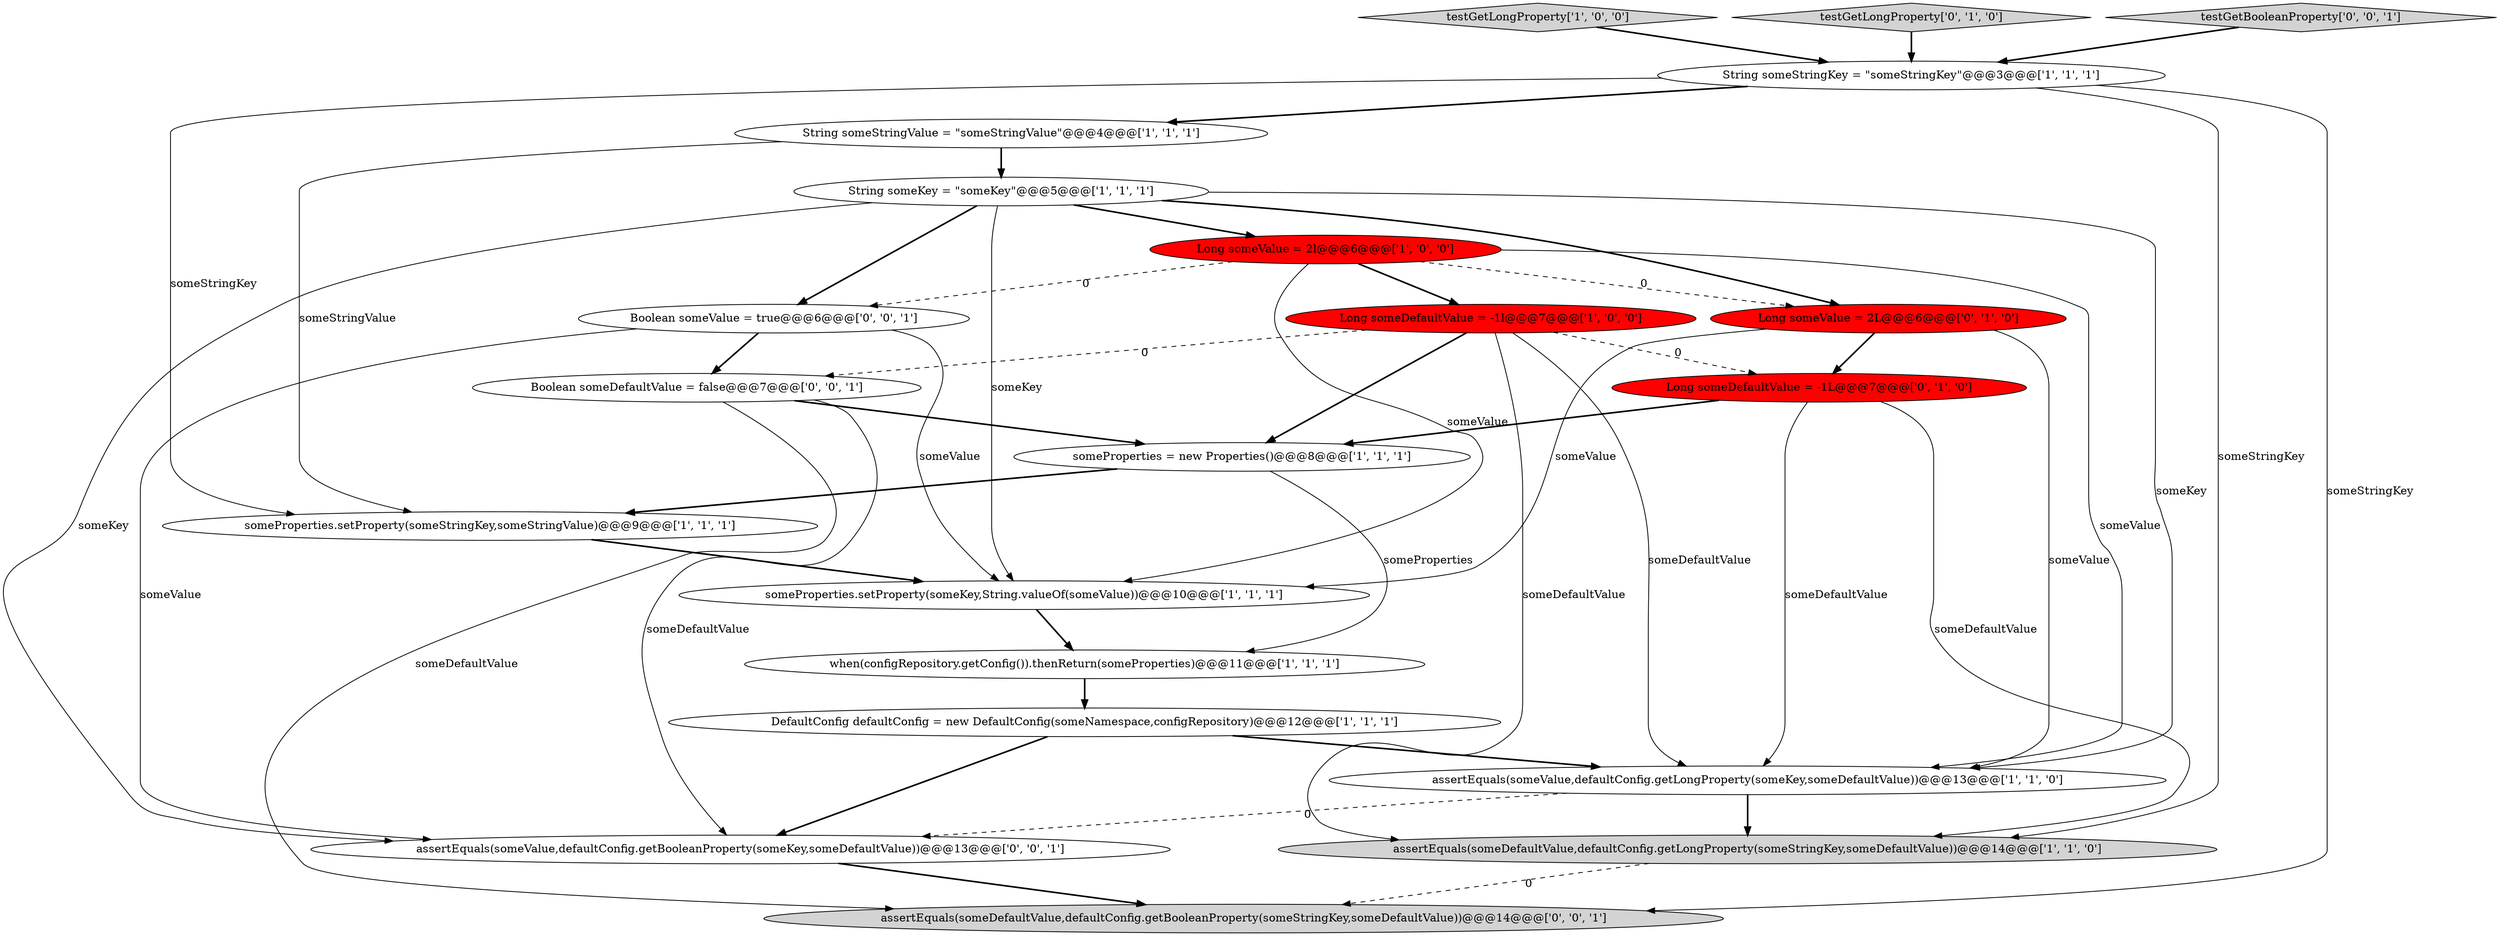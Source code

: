digraph {
8 [style = filled, label = "String someStringValue = \"someStringValue\"@@@4@@@['1', '1', '1']", fillcolor = white, shape = ellipse image = "AAA0AAABBB1BBB"];
10 [style = filled, label = "assertEquals(someValue,defaultConfig.getLongProperty(someKey,someDefaultValue))@@@13@@@['1', '1', '0']", fillcolor = white, shape = ellipse image = "AAA0AAABBB1BBB"];
11 [style = filled, label = "when(configRepository.getConfig()).thenReturn(someProperties)@@@11@@@['1', '1', '1']", fillcolor = white, shape = ellipse image = "AAA0AAABBB1BBB"];
2 [style = filled, label = "Long someValue = 2l@@@6@@@['1', '0', '0']", fillcolor = red, shape = ellipse image = "AAA1AAABBB1BBB"];
4 [style = filled, label = "testGetLongProperty['1', '0', '0']", fillcolor = lightgray, shape = diamond image = "AAA0AAABBB1BBB"];
13 [style = filled, label = "Long someValue = 2L@@@6@@@['0', '1', '0']", fillcolor = red, shape = ellipse image = "AAA1AAABBB2BBB"];
14 [style = filled, label = "Long someDefaultValue = -1L@@@7@@@['0', '1', '0']", fillcolor = red, shape = ellipse image = "AAA1AAABBB2BBB"];
0 [style = filled, label = "someProperties = new Properties()@@@8@@@['1', '1', '1']", fillcolor = white, shape = ellipse image = "AAA0AAABBB1BBB"];
1 [style = filled, label = "String someStringKey = \"someStringKey\"@@@3@@@['1', '1', '1']", fillcolor = white, shape = ellipse image = "AAA0AAABBB1BBB"];
5 [style = filled, label = "Long someDefaultValue = -1l@@@7@@@['1', '0', '0']", fillcolor = red, shape = ellipse image = "AAA1AAABBB1BBB"];
20 [style = filled, label = "Boolean someValue = true@@@6@@@['0', '0', '1']", fillcolor = white, shape = ellipse image = "AAA0AAABBB3BBB"];
6 [style = filled, label = "someProperties.setProperty(someStringKey,someStringValue)@@@9@@@['1', '1', '1']", fillcolor = white, shape = ellipse image = "AAA0AAABBB1BBB"];
9 [style = filled, label = "someProperties.setProperty(someKey,String.valueOf(someValue))@@@10@@@['1', '1', '1']", fillcolor = white, shape = ellipse image = "AAA0AAABBB1BBB"];
19 [style = filled, label = "Boolean someDefaultValue = false@@@7@@@['0', '0', '1']", fillcolor = white, shape = ellipse image = "AAA0AAABBB3BBB"];
17 [style = filled, label = "assertEquals(someValue,defaultConfig.getBooleanProperty(someKey,someDefaultValue))@@@13@@@['0', '0', '1']", fillcolor = white, shape = ellipse image = "AAA0AAABBB3BBB"];
7 [style = filled, label = "assertEquals(someDefaultValue,defaultConfig.getLongProperty(someStringKey,someDefaultValue))@@@14@@@['1', '1', '0']", fillcolor = lightgray, shape = ellipse image = "AAA0AAABBB1BBB"];
3 [style = filled, label = "String someKey = \"someKey\"@@@5@@@['1', '1', '1']", fillcolor = white, shape = ellipse image = "AAA0AAABBB1BBB"];
15 [style = filled, label = "testGetLongProperty['0', '1', '0']", fillcolor = lightgray, shape = diamond image = "AAA0AAABBB2BBB"];
16 [style = filled, label = "testGetBooleanProperty['0', '0', '1']", fillcolor = lightgray, shape = diamond image = "AAA0AAABBB3BBB"];
18 [style = filled, label = "assertEquals(someDefaultValue,defaultConfig.getBooleanProperty(someStringKey,someDefaultValue))@@@14@@@['0', '0', '1']", fillcolor = lightgray, shape = ellipse image = "AAA0AAABBB3BBB"];
12 [style = filled, label = "DefaultConfig defaultConfig = new DefaultConfig(someNamespace,configRepository)@@@12@@@['1', '1', '1']", fillcolor = white, shape = ellipse image = "AAA0AAABBB1BBB"];
14->7 [style = solid, label="someDefaultValue"];
5->14 [style = dashed, label="0"];
1->8 [style = bold, label=""];
2->20 [style = dashed, label="0"];
9->11 [style = bold, label=""];
7->18 [style = dashed, label="0"];
1->6 [style = solid, label="someStringKey"];
0->6 [style = bold, label=""];
2->9 [style = solid, label="someValue"];
13->10 [style = solid, label="someValue"];
0->11 [style = solid, label="someProperties"];
12->17 [style = bold, label=""];
8->3 [style = bold, label=""];
11->12 [style = bold, label=""];
3->17 [style = solid, label="someKey"];
19->17 [style = solid, label="someDefaultValue"];
10->7 [style = bold, label=""];
8->6 [style = solid, label="someStringValue"];
14->10 [style = solid, label="someDefaultValue"];
19->0 [style = bold, label=""];
20->17 [style = solid, label="someValue"];
1->18 [style = solid, label="someStringKey"];
19->18 [style = solid, label="someDefaultValue"];
5->7 [style = solid, label="someDefaultValue"];
3->10 [style = solid, label="someKey"];
12->10 [style = bold, label=""];
3->20 [style = bold, label=""];
3->2 [style = bold, label=""];
5->0 [style = bold, label=""];
14->0 [style = bold, label=""];
16->1 [style = bold, label=""];
2->10 [style = solid, label="someValue"];
2->13 [style = dashed, label="0"];
1->7 [style = solid, label="someStringKey"];
10->17 [style = dashed, label="0"];
3->13 [style = bold, label=""];
4->1 [style = bold, label=""];
13->9 [style = solid, label="someValue"];
6->9 [style = bold, label=""];
20->9 [style = solid, label="someValue"];
20->19 [style = bold, label=""];
5->19 [style = dashed, label="0"];
13->14 [style = bold, label=""];
3->9 [style = solid, label="someKey"];
17->18 [style = bold, label=""];
2->5 [style = bold, label=""];
15->1 [style = bold, label=""];
5->10 [style = solid, label="someDefaultValue"];
}
